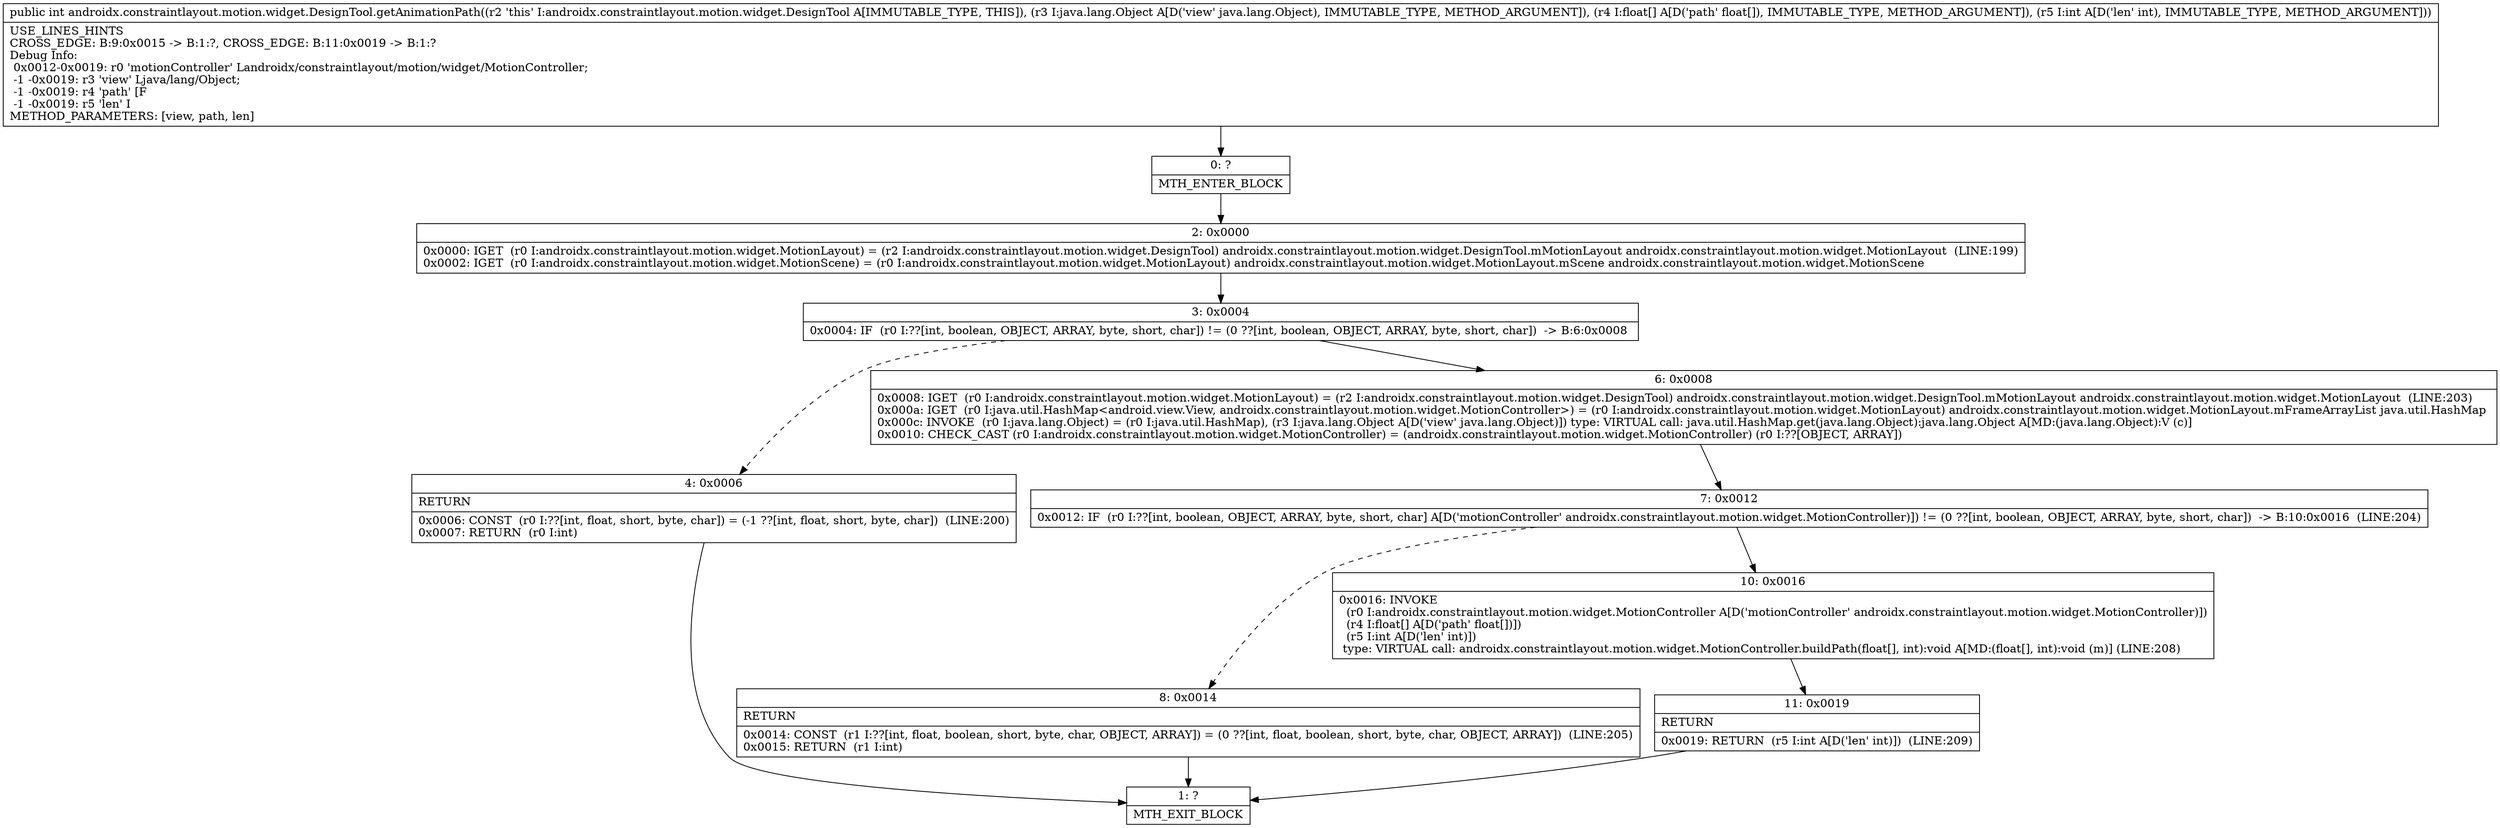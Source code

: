 digraph "CFG forandroidx.constraintlayout.motion.widget.DesignTool.getAnimationPath(Ljava\/lang\/Object;[FI)I" {
Node_0 [shape=record,label="{0\:\ ?|MTH_ENTER_BLOCK\l}"];
Node_2 [shape=record,label="{2\:\ 0x0000|0x0000: IGET  (r0 I:androidx.constraintlayout.motion.widget.MotionLayout) = (r2 I:androidx.constraintlayout.motion.widget.DesignTool) androidx.constraintlayout.motion.widget.DesignTool.mMotionLayout androidx.constraintlayout.motion.widget.MotionLayout  (LINE:199)\l0x0002: IGET  (r0 I:androidx.constraintlayout.motion.widget.MotionScene) = (r0 I:androidx.constraintlayout.motion.widget.MotionLayout) androidx.constraintlayout.motion.widget.MotionLayout.mScene androidx.constraintlayout.motion.widget.MotionScene \l}"];
Node_3 [shape=record,label="{3\:\ 0x0004|0x0004: IF  (r0 I:??[int, boolean, OBJECT, ARRAY, byte, short, char]) != (0 ??[int, boolean, OBJECT, ARRAY, byte, short, char])  \-\> B:6:0x0008 \l}"];
Node_4 [shape=record,label="{4\:\ 0x0006|RETURN\l|0x0006: CONST  (r0 I:??[int, float, short, byte, char]) = (\-1 ??[int, float, short, byte, char])  (LINE:200)\l0x0007: RETURN  (r0 I:int) \l}"];
Node_1 [shape=record,label="{1\:\ ?|MTH_EXIT_BLOCK\l}"];
Node_6 [shape=record,label="{6\:\ 0x0008|0x0008: IGET  (r0 I:androidx.constraintlayout.motion.widget.MotionLayout) = (r2 I:androidx.constraintlayout.motion.widget.DesignTool) androidx.constraintlayout.motion.widget.DesignTool.mMotionLayout androidx.constraintlayout.motion.widget.MotionLayout  (LINE:203)\l0x000a: IGET  (r0 I:java.util.HashMap\<android.view.View, androidx.constraintlayout.motion.widget.MotionController\>) = (r0 I:androidx.constraintlayout.motion.widget.MotionLayout) androidx.constraintlayout.motion.widget.MotionLayout.mFrameArrayList java.util.HashMap \l0x000c: INVOKE  (r0 I:java.lang.Object) = (r0 I:java.util.HashMap), (r3 I:java.lang.Object A[D('view' java.lang.Object)]) type: VIRTUAL call: java.util.HashMap.get(java.lang.Object):java.lang.Object A[MD:(java.lang.Object):V (c)]\l0x0010: CHECK_CAST (r0 I:androidx.constraintlayout.motion.widget.MotionController) = (androidx.constraintlayout.motion.widget.MotionController) (r0 I:??[OBJECT, ARRAY]) \l}"];
Node_7 [shape=record,label="{7\:\ 0x0012|0x0012: IF  (r0 I:??[int, boolean, OBJECT, ARRAY, byte, short, char] A[D('motionController' androidx.constraintlayout.motion.widget.MotionController)]) != (0 ??[int, boolean, OBJECT, ARRAY, byte, short, char])  \-\> B:10:0x0016  (LINE:204)\l}"];
Node_8 [shape=record,label="{8\:\ 0x0014|RETURN\l|0x0014: CONST  (r1 I:??[int, float, boolean, short, byte, char, OBJECT, ARRAY]) = (0 ??[int, float, boolean, short, byte, char, OBJECT, ARRAY])  (LINE:205)\l0x0015: RETURN  (r1 I:int) \l}"];
Node_10 [shape=record,label="{10\:\ 0x0016|0x0016: INVOKE  \l  (r0 I:androidx.constraintlayout.motion.widget.MotionController A[D('motionController' androidx.constraintlayout.motion.widget.MotionController)])\l  (r4 I:float[] A[D('path' float[])])\l  (r5 I:int A[D('len' int)])\l type: VIRTUAL call: androidx.constraintlayout.motion.widget.MotionController.buildPath(float[], int):void A[MD:(float[], int):void (m)] (LINE:208)\l}"];
Node_11 [shape=record,label="{11\:\ 0x0019|RETURN\l|0x0019: RETURN  (r5 I:int A[D('len' int)])  (LINE:209)\l}"];
MethodNode[shape=record,label="{public int androidx.constraintlayout.motion.widget.DesignTool.getAnimationPath((r2 'this' I:androidx.constraintlayout.motion.widget.DesignTool A[IMMUTABLE_TYPE, THIS]), (r3 I:java.lang.Object A[D('view' java.lang.Object), IMMUTABLE_TYPE, METHOD_ARGUMENT]), (r4 I:float[] A[D('path' float[]), IMMUTABLE_TYPE, METHOD_ARGUMENT]), (r5 I:int A[D('len' int), IMMUTABLE_TYPE, METHOD_ARGUMENT]))  | USE_LINES_HINTS\lCROSS_EDGE: B:9:0x0015 \-\> B:1:?, CROSS_EDGE: B:11:0x0019 \-\> B:1:?\lDebug Info:\l  0x0012\-0x0019: r0 'motionController' Landroidx\/constraintlayout\/motion\/widget\/MotionController;\l  \-1 \-0x0019: r3 'view' Ljava\/lang\/Object;\l  \-1 \-0x0019: r4 'path' [F\l  \-1 \-0x0019: r5 'len' I\lMETHOD_PARAMETERS: [view, path, len]\l}"];
MethodNode -> Node_0;Node_0 -> Node_2;
Node_2 -> Node_3;
Node_3 -> Node_4[style=dashed];
Node_3 -> Node_6;
Node_4 -> Node_1;
Node_6 -> Node_7;
Node_7 -> Node_8[style=dashed];
Node_7 -> Node_10;
Node_8 -> Node_1;
Node_10 -> Node_11;
Node_11 -> Node_1;
}

